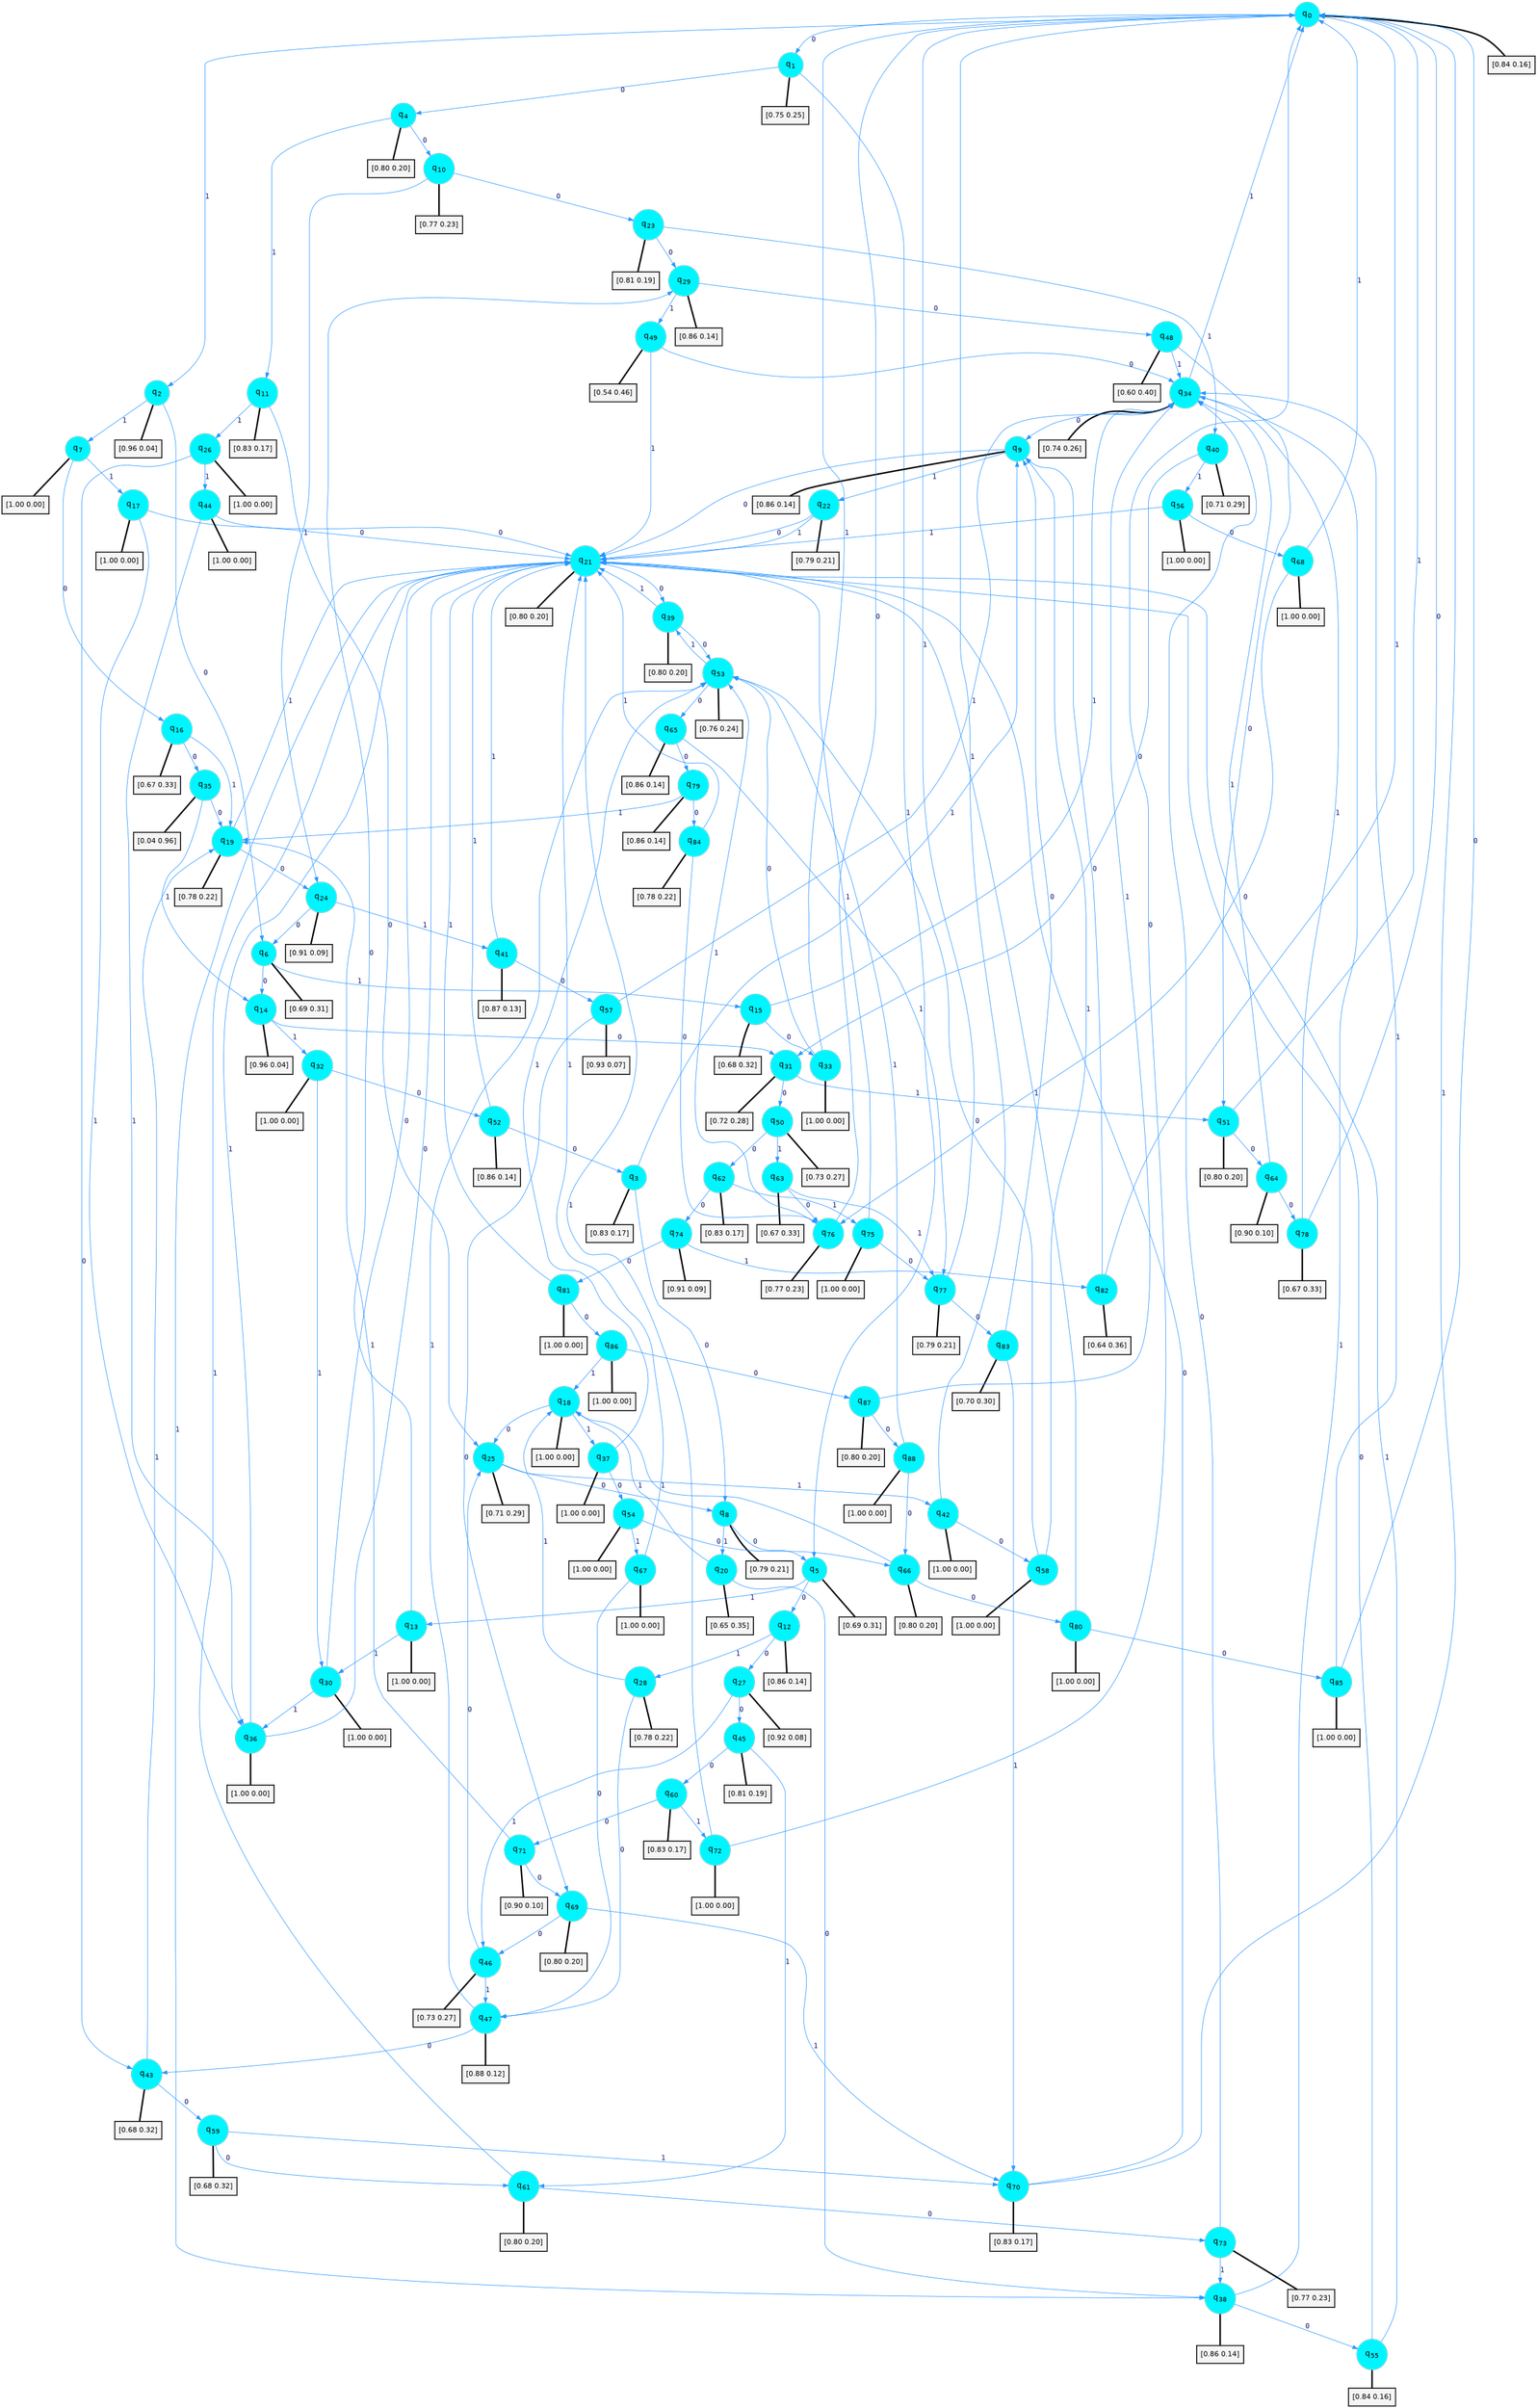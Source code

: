 digraph G {
graph [
bgcolor=transparent, dpi=300, rankdir=TD, size="40,25"];
node [
color=gray, fillcolor=turquoise1, fontcolor=black, fontname=Helvetica, fontsize=16, fontweight=bold, shape=circle, style=filled];
edge [
arrowsize=1, color=dodgerblue1, fontcolor=midnightblue, fontname=courier, fontweight=bold, penwidth=1, style=solid, weight=20];
0[label=<q<SUB>0</SUB>>];
1[label=<q<SUB>1</SUB>>];
2[label=<q<SUB>2</SUB>>];
3[label=<q<SUB>3</SUB>>];
4[label=<q<SUB>4</SUB>>];
5[label=<q<SUB>5</SUB>>];
6[label=<q<SUB>6</SUB>>];
7[label=<q<SUB>7</SUB>>];
8[label=<q<SUB>8</SUB>>];
9[label=<q<SUB>9</SUB>>];
10[label=<q<SUB>10</SUB>>];
11[label=<q<SUB>11</SUB>>];
12[label=<q<SUB>12</SUB>>];
13[label=<q<SUB>13</SUB>>];
14[label=<q<SUB>14</SUB>>];
15[label=<q<SUB>15</SUB>>];
16[label=<q<SUB>16</SUB>>];
17[label=<q<SUB>17</SUB>>];
18[label=<q<SUB>18</SUB>>];
19[label=<q<SUB>19</SUB>>];
20[label=<q<SUB>20</SUB>>];
21[label=<q<SUB>21</SUB>>];
22[label=<q<SUB>22</SUB>>];
23[label=<q<SUB>23</SUB>>];
24[label=<q<SUB>24</SUB>>];
25[label=<q<SUB>25</SUB>>];
26[label=<q<SUB>26</SUB>>];
27[label=<q<SUB>27</SUB>>];
28[label=<q<SUB>28</SUB>>];
29[label=<q<SUB>29</SUB>>];
30[label=<q<SUB>30</SUB>>];
31[label=<q<SUB>31</SUB>>];
32[label=<q<SUB>32</SUB>>];
33[label=<q<SUB>33</SUB>>];
34[label=<q<SUB>34</SUB>>];
35[label=<q<SUB>35</SUB>>];
36[label=<q<SUB>36</SUB>>];
37[label=<q<SUB>37</SUB>>];
38[label=<q<SUB>38</SUB>>];
39[label=<q<SUB>39</SUB>>];
40[label=<q<SUB>40</SUB>>];
41[label=<q<SUB>41</SUB>>];
42[label=<q<SUB>42</SUB>>];
43[label=<q<SUB>43</SUB>>];
44[label=<q<SUB>44</SUB>>];
45[label=<q<SUB>45</SUB>>];
46[label=<q<SUB>46</SUB>>];
47[label=<q<SUB>47</SUB>>];
48[label=<q<SUB>48</SUB>>];
49[label=<q<SUB>49</SUB>>];
50[label=<q<SUB>50</SUB>>];
51[label=<q<SUB>51</SUB>>];
52[label=<q<SUB>52</SUB>>];
53[label=<q<SUB>53</SUB>>];
54[label=<q<SUB>54</SUB>>];
55[label=<q<SUB>55</SUB>>];
56[label=<q<SUB>56</SUB>>];
57[label=<q<SUB>57</SUB>>];
58[label=<q<SUB>58</SUB>>];
59[label=<q<SUB>59</SUB>>];
60[label=<q<SUB>60</SUB>>];
61[label=<q<SUB>61</SUB>>];
62[label=<q<SUB>62</SUB>>];
63[label=<q<SUB>63</SUB>>];
64[label=<q<SUB>64</SUB>>];
65[label=<q<SUB>65</SUB>>];
66[label=<q<SUB>66</SUB>>];
67[label=<q<SUB>67</SUB>>];
68[label=<q<SUB>68</SUB>>];
69[label=<q<SUB>69</SUB>>];
70[label=<q<SUB>70</SUB>>];
71[label=<q<SUB>71</SUB>>];
72[label=<q<SUB>72</SUB>>];
73[label=<q<SUB>73</SUB>>];
74[label=<q<SUB>74</SUB>>];
75[label=<q<SUB>75</SUB>>];
76[label=<q<SUB>76</SUB>>];
77[label=<q<SUB>77</SUB>>];
78[label=<q<SUB>78</SUB>>];
79[label=<q<SUB>79</SUB>>];
80[label=<q<SUB>80</SUB>>];
81[label=<q<SUB>81</SUB>>];
82[label=<q<SUB>82</SUB>>];
83[label=<q<SUB>83</SUB>>];
84[label=<q<SUB>84</SUB>>];
85[label=<q<SUB>85</SUB>>];
86[label=<q<SUB>86</SUB>>];
87[label=<q<SUB>87</SUB>>];
88[label=<q<SUB>88</SUB>>];
89[label="[0.84 0.16]", shape=box,fontcolor=black, fontname=Helvetica, fontsize=14, penwidth=2, fillcolor=whitesmoke,color=black];
90[label="[0.75 0.25]", shape=box,fontcolor=black, fontname=Helvetica, fontsize=14, penwidth=2, fillcolor=whitesmoke,color=black];
91[label="[0.96 0.04]", shape=box,fontcolor=black, fontname=Helvetica, fontsize=14, penwidth=2, fillcolor=whitesmoke,color=black];
92[label="[0.83 0.17]", shape=box,fontcolor=black, fontname=Helvetica, fontsize=14, penwidth=2, fillcolor=whitesmoke,color=black];
93[label="[0.80 0.20]", shape=box,fontcolor=black, fontname=Helvetica, fontsize=14, penwidth=2, fillcolor=whitesmoke,color=black];
94[label="[0.69 0.31]", shape=box,fontcolor=black, fontname=Helvetica, fontsize=14, penwidth=2, fillcolor=whitesmoke,color=black];
95[label="[0.69 0.31]", shape=box,fontcolor=black, fontname=Helvetica, fontsize=14, penwidth=2, fillcolor=whitesmoke,color=black];
96[label="[1.00 0.00]", shape=box,fontcolor=black, fontname=Helvetica, fontsize=14, penwidth=2, fillcolor=whitesmoke,color=black];
97[label="[0.79 0.21]", shape=box,fontcolor=black, fontname=Helvetica, fontsize=14, penwidth=2, fillcolor=whitesmoke,color=black];
98[label="[0.86 0.14]", shape=box,fontcolor=black, fontname=Helvetica, fontsize=14, penwidth=2, fillcolor=whitesmoke,color=black];
99[label="[0.77 0.23]", shape=box,fontcolor=black, fontname=Helvetica, fontsize=14, penwidth=2, fillcolor=whitesmoke,color=black];
100[label="[0.83 0.17]", shape=box,fontcolor=black, fontname=Helvetica, fontsize=14, penwidth=2, fillcolor=whitesmoke,color=black];
101[label="[0.86 0.14]", shape=box,fontcolor=black, fontname=Helvetica, fontsize=14, penwidth=2, fillcolor=whitesmoke,color=black];
102[label="[1.00 0.00]", shape=box,fontcolor=black, fontname=Helvetica, fontsize=14, penwidth=2, fillcolor=whitesmoke,color=black];
103[label="[0.96 0.04]", shape=box,fontcolor=black, fontname=Helvetica, fontsize=14, penwidth=2, fillcolor=whitesmoke,color=black];
104[label="[0.68 0.32]", shape=box,fontcolor=black, fontname=Helvetica, fontsize=14, penwidth=2, fillcolor=whitesmoke,color=black];
105[label="[0.67 0.33]", shape=box,fontcolor=black, fontname=Helvetica, fontsize=14, penwidth=2, fillcolor=whitesmoke,color=black];
106[label="[1.00 0.00]", shape=box,fontcolor=black, fontname=Helvetica, fontsize=14, penwidth=2, fillcolor=whitesmoke,color=black];
107[label="[1.00 0.00]", shape=box,fontcolor=black, fontname=Helvetica, fontsize=14, penwidth=2, fillcolor=whitesmoke,color=black];
108[label="[0.78 0.22]", shape=box,fontcolor=black, fontname=Helvetica, fontsize=14, penwidth=2, fillcolor=whitesmoke,color=black];
109[label="[0.65 0.35]", shape=box,fontcolor=black, fontname=Helvetica, fontsize=14, penwidth=2, fillcolor=whitesmoke,color=black];
110[label="[0.80 0.20]", shape=box,fontcolor=black, fontname=Helvetica, fontsize=14, penwidth=2, fillcolor=whitesmoke,color=black];
111[label="[0.79 0.21]", shape=box,fontcolor=black, fontname=Helvetica, fontsize=14, penwidth=2, fillcolor=whitesmoke,color=black];
112[label="[0.81 0.19]", shape=box,fontcolor=black, fontname=Helvetica, fontsize=14, penwidth=2, fillcolor=whitesmoke,color=black];
113[label="[0.91 0.09]", shape=box,fontcolor=black, fontname=Helvetica, fontsize=14, penwidth=2, fillcolor=whitesmoke,color=black];
114[label="[0.71 0.29]", shape=box,fontcolor=black, fontname=Helvetica, fontsize=14, penwidth=2, fillcolor=whitesmoke,color=black];
115[label="[1.00 0.00]", shape=box,fontcolor=black, fontname=Helvetica, fontsize=14, penwidth=2, fillcolor=whitesmoke,color=black];
116[label="[0.92 0.08]", shape=box,fontcolor=black, fontname=Helvetica, fontsize=14, penwidth=2, fillcolor=whitesmoke,color=black];
117[label="[0.78 0.22]", shape=box,fontcolor=black, fontname=Helvetica, fontsize=14, penwidth=2, fillcolor=whitesmoke,color=black];
118[label="[0.86 0.14]", shape=box,fontcolor=black, fontname=Helvetica, fontsize=14, penwidth=2, fillcolor=whitesmoke,color=black];
119[label="[1.00 0.00]", shape=box,fontcolor=black, fontname=Helvetica, fontsize=14, penwidth=2, fillcolor=whitesmoke,color=black];
120[label="[0.72 0.28]", shape=box,fontcolor=black, fontname=Helvetica, fontsize=14, penwidth=2, fillcolor=whitesmoke,color=black];
121[label="[1.00 0.00]", shape=box,fontcolor=black, fontname=Helvetica, fontsize=14, penwidth=2, fillcolor=whitesmoke,color=black];
122[label="[1.00 0.00]", shape=box,fontcolor=black, fontname=Helvetica, fontsize=14, penwidth=2, fillcolor=whitesmoke,color=black];
123[label="[0.74 0.26]", shape=box,fontcolor=black, fontname=Helvetica, fontsize=14, penwidth=2, fillcolor=whitesmoke,color=black];
124[label="[0.04 0.96]", shape=box,fontcolor=black, fontname=Helvetica, fontsize=14, penwidth=2, fillcolor=whitesmoke,color=black];
125[label="[1.00 0.00]", shape=box,fontcolor=black, fontname=Helvetica, fontsize=14, penwidth=2, fillcolor=whitesmoke,color=black];
126[label="[1.00 0.00]", shape=box,fontcolor=black, fontname=Helvetica, fontsize=14, penwidth=2, fillcolor=whitesmoke,color=black];
127[label="[0.86 0.14]", shape=box,fontcolor=black, fontname=Helvetica, fontsize=14, penwidth=2, fillcolor=whitesmoke,color=black];
128[label="[0.80 0.20]", shape=box,fontcolor=black, fontname=Helvetica, fontsize=14, penwidth=2, fillcolor=whitesmoke,color=black];
129[label="[0.71 0.29]", shape=box,fontcolor=black, fontname=Helvetica, fontsize=14, penwidth=2, fillcolor=whitesmoke,color=black];
130[label="[0.87 0.13]", shape=box,fontcolor=black, fontname=Helvetica, fontsize=14, penwidth=2, fillcolor=whitesmoke,color=black];
131[label="[1.00 0.00]", shape=box,fontcolor=black, fontname=Helvetica, fontsize=14, penwidth=2, fillcolor=whitesmoke,color=black];
132[label="[0.68 0.32]", shape=box,fontcolor=black, fontname=Helvetica, fontsize=14, penwidth=2, fillcolor=whitesmoke,color=black];
133[label="[1.00 0.00]", shape=box,fontcolor=black, fontname=Helvetica, fontsize=14, penwidth=2, fillcolor=whitesmoke,color=black];
134[label="[0.81 0.19]", shape=box,fontcolor=black, fontname=Helvetica, fontsize=14, penwidth=2, fillcolor=whitesmoke,color=black];
135[label="[0.73 0.27]", shape=box,fontcolor=black, fontname=Helvetica, fontsize=14, penwidth=2, fillcolor=whitesmoke,color=black];
136[label="[0.88 0.12]", shape=box,fontcolor=black, fontname=Helvetica, fontsize=14, penwidth=2, fillcolor=whitesmoke,color=black];
137[label="[0.60 0.40]", shape=box,fontcolor=black, fontname=Helvetica, fontsize=14, penwidth=2, fillcolor=whitesmoke,color=black];
138[label="[0.54 0.46]", shape=box,fontcolor=black, fontname=Helvetica, fontsize=14, penwidth=2, fillcolor=whitesmoke,color=black];
139[label="[0.73 0.27]", shape=box,fontcolor=black, fontname=Helvetica, fontsize=14, penwidth=2, fillcolor=whitesmoke,color=black];
140[label="[0.80 0.20]", shape=box,fontcolor=black, fontname=Helvetica, fontsize=14, penwidth=2, fillcolor=whitesmoke,color=black];
141[label="[0.86 0.14]", shape=box,fontcolor=black, fontname=Helvetica, fontsize=14, penwidth=2, fillcolor=whitesmoke,color=black];
142[label="[0.76 0.24]", shape=box,fontcolor=black, fontname=Helvetica, fontsize=14, penwidth=2, fillcolor=whitesmoke,color=black];
143[label="[1.00 0.00]", shape=box,fontcolor=black, fontname=Helvetica, fontsize=14, penwidth=2, fillcolor=whitesmoke,color=black];
144[label="[0.84 0.16]", shape=box,fontcolor=black, fontname=Helvetica, fontsize=14, penwidth=2, fillcolor=whitesmoke,color=black];
145[label="[1.00 0.00]", shape=box,fontcolor=black, fontname=Helvetica, fontsize=14, penwidth=2, fillcolor=whitesmoke,color=black];
146[label="[0.93 0.07]", shape=box,fontcolor=black, fontname=Helvetica, fontsize=14, penwidth=2, fillcolor=whitesmoke,color=black];
147[label="[1.00 0.00]", shape=box,fontcolor=black, fontname=Helvetica, fontsize=14, penwidth=2, fillcolor=whitesmoke,color=black];
148[label="[0.68 0.32]", shape=box,fontcolor=black, fontname=Helvetica, fontsize=14, penwidth=2, fillcolor=whitesmoke,color=black];
149[label="[0.83 0.17]", shape=box,fontcolor=black, fontname=Helvetica, fontsize=14, penwidth=2, fillcolor=whitesmoke,color=black];
150[label="[0.80 0.20]", shape=box,fontcolor=black, fontname=Helvetica, fontsize=14, penwidth=2, fillcolor=whitesmoke,color=black];
151[label="[0.83 0.17]", shape=box,fontcolor=black, fontname=Helvetica, fontsize=14, penwidth=2, fillcolor=whitesmoke,color=black];
152[label="[0.67 0.33]", shape=box,fontcolor=black, fontname=Helvetica, fontsize=14, penwidth=2, fillcolor=whitesmoke,color=black];
153[label="[0.90 0.10]", shape=box,fontcolor=black, fontname=Helvetica, fontsize=14, penwidth=2, fillcolor=whitesmoke,color=black];
154[label="[0.86 0.14]", shape=box,fontcolor=black, fontname=Helvetica, fontsize=14, penwidth=2, fillcolor=whitesmoke,color=black];
155[label="[0.80 0.20]", shape=box,fontcolor=black, fontname=Helvetica, fontsize=14, penwidth=2, fillcolor=whitesmoke,color=black];
156[label="[1.00 0.00]", shape=box,fontcolor=black, fontname=Helvetica, fontsize=14, penwidth=2, fillcolor=whitesmoke,color=black];
157[label="[1.00 0.00]", shape=box,fontcolor=black, fontname=Helvetica, fontsize=14, penwidth=2, fillcolor=whitesmoke,color=black];
158[label="[0.80 0.20]", shape=box,fontcolor=black, fontname=Helvetica, fontsize=14, penwidth=2, fillcolor=whitesmoke,color=black];
159[label="[0.83 0.17]", shape=box,fontcolor=black, fontname=Helvetica, fontsize=14, penwidth=2, fillcolor=whitesmoke,color=black];
160[label="[0.90 0.10]", shape=box,fontcolor=black, fontname=Helvetica, fontsize=14, penwidth=2, fillcolor=whitesmoke,color=black];
161[label="[1.00 0.00]", shape=box,fontcolor=black, fontname=Helvetica, fontsize=14, penwidth=2, fillcolor=whitesmoke,color=black];
162[label="[0.77 0.23]", shape=box,fontcolor=black, fontname=Helvetica, fontsize=14, penwidth=2, fillcolor=whitesmoke,color=black];
163[label="[0.91 0.09]", shape=box,fontcolor=black, fontname=Helvetica, fontsize=14, penwidth=2, fillcolor=whitesmoke,color=black];
164[label="[1.00 0.00]", shape=box,fontcolor=black, fontname=Helvetica, fontsize=14, penwidth=2, fillcolor=whitesmoke,color=black];
165[label="[0.77 0.23]", shape=box,fontcolor=black, fontname=Helvetica, fontsize=14, penwidth=2, fillcolor=whitesmoke,color=black];
166[label="[0.79 0.21]", shape=box,fontcolor=black, fontname=Helvetica, fontsize=14, penwidth=2, fillcolor=whitesmoke,color=black];
167[label="[0.67 0.33]", shape=box,fontcolor=black, fontname=Helvetica, fontsize=14, penwidth=2, fillcolor=whitesmoke,color=black];
168[label="[0.86 0.14]", shape=box,fontcolor=black, fontname=Helvetica, fontsize=14, penwidth=2, fillcolor=whitesmoke,color=black];
169[label="[1.00 0.00]", shape=box,fontcolor=black, fontname=Helvetica, fontsize=14, penwidth=2, fillcolor=whitesmoke,color=black];
170[label="[1.00 0.00]", shape=box,fontcolor=black, fontname=Helvetica, fontsize=14, penwidth=2, fillcolor=whitesmoke,color=black];
171[label="[0.64 0.36]", shape=box,fontcolor=black, fontname=Helvetica, fontsize=14, penwidth=2, fillcolor=whitesmoke,color=black];
172[label="[0.70 0.30]", shape=box,fontcolor=black, fontname=Helvetica, fontsize=14, penwidth=2, fillcolor=whitesmoke,color=black];
173[label="[0.78 0.22]", shape=box,fontcolor=black, fontname=Helvetica, fontsize=14, penwidth=2, fillcolor=whitesmoke,color=black];
174[label="[1.00 0.00]", shape=box,fontcolor=black, fontname=Helvetica, fontsize=14, penwidth=2, fillcolor=whitesmoke,color=black];
175[label="[1.00 0.00]", shape=box,fontcolor=black, fontname=Helvetica, fontsize=14, penwidth=2, fillcolor=whitesmoke,color=black];
176[label="[0.80 0.20]", shape=box,fontcolor=black, fontname=Helvetica, fontsize=14, penwidth=2, fillcolor=whitesmoke,color=black];
177[label="[1.00 0.00]", shape=box,fontcolor=black, fontname=Helvetica, fontsize=14, penwidth=2, fillcolor=whitesmoke,color=black];
0->1 [label=0];
0->2 [label=1];
0->89 [arrowhead=none, penwidth=3,color=black];
1->4 [label=0];
1->5 [label=1];
1->90 [arrowhead=none, penwidth=3,color=black];
2->6 [label=0];
2->7 [label=1];
2->91 [arrowhead=none, penwidth=3,color=black];
3->8 [label=0];
3->9 [label=1];
3->92 [arrowhead=none, penwidth=3,color=black];
4->10 [label=0];
4->11 [label=1];
4->93 [arrowhead=none, penwidth=3,color=black];
5->12 [label=0];
5->13 [label=1];
5->94 [arrowhead=none, penwidth=3,color=black];
6->14 [label=0];
6->15 [label=1];
6->95 [arrowhead=none, penwidth=3,color=black];
7->16 [label=0];
7->17 [label=1];
7->96 [arrowhead=none, penwidth=3,color=black];
8->5 [label=0];
8->20 [label=1];
8->97 [arrowhead=none, penwidth=3,color=black];
9->21 [label=0];
9->22 [label=1];
9->98 [arrowhead=none, penwidth=3,color=black];
10->23 [label=0];
10->24 [label=1];
10->99 [arrowhead=none, penwidth=3,color=black];
11->25 [label=0];
11->26 [label=1];
11->100 [arrowhead=none, penwidth=3,color=black];
12->27 [label=0];
12->28 [label=1];
12->101 [arrowhead=none, penwidth=3,color=black];
13->29 [label=0];
13->30 [label=1];
13->102 [arrowhead=none, penwidth=3,color=black];
14->31 [label=0];
14->32 [label=1];
14->103 [arrowhead=none, penwidth=3,color=black];
15->33 [label=0];
15->34 [label=1];
15->104 [arrowhead=none, penwidth=3,color=black];
16->35 [label=0];
16->19 [label=1];
16->105 [arrowhead=none, penwidth=3,color=black];
17->21 [label=0];
17->36 [label=1];
17->106 [arrowhead=none, penwidth=3,color=black];
18->25 [label=0];
18->37 [label=1];
18->107 [arrowhead=none, penwidth=3,color=black];
19->24 [label=0];
19->21 [label=1];
19->108 [arrowhead=none, penwidth=3,color=black];
20->38 [label=0];
20->18 [label=1];
20->109 [arrowhead=none, penwidth=3,color=black];
21->39 [label=0];
21->38 [label=1];
21->110 [arrowhead=none, penwidth=3,color=black];
22->21 [label=0];
22->21 [label=1];
22->111 [arrowhead=none, penwidth=3,color=black];
23->29 [label=0];
23->40 [label=1];
23->112 [arrowhead=none, penwidth=3,color=black];
24->6 [label=0];
24->41 [label=1];
24->113 [arrowhead=none, penwidth=3,color=black];
25->8 [label=0];
25->42 [label=1];
25->114 [arrowhead=none, penwidth=3,color=black];
26->43 [label=0];
26->44 [label=1];
26->115 [arrowhead=none, penwidth=3,color=black];
27->45 [label=0];
27->46 [label=1];
27->116 [arrowhead=none, penwidth=3,color=black];
28->47 [label=0];
28->18 [label=1];
28->117 [arrowhead=none, penwidth=3,color=black];
29->48 [label=0];
29->49 [label=1];
29->118 [arrowhead=none, penwidth=3,color=black];
30->21 [label=0];
30->36 [label=1];
30->119 [arrowhead=none, penwidth=3,color=black];
31->50 [label=0];
31->51 [label=1];
31->120 [arrowhead=none, penwidth=3,color=black];
32->52 [label=0];
32->30 [label=1];
32->121 [arrowhead=none, penwidth=3,color=black];
33->53 [label=0];
33->0 [label=1];
33->122 [arrowhead=none, penwidth=3,color=black];
34->9 [label=0];
34->0 [label=1];
34->123 [arrowhead=none, penwidth=3,color=black];
35->19 [label=0];
35->14 [label=1];
35->124 [arrowhead=none, penwidth=3,color=black];
36->21 [label=0];
36->21 [label=1];
36->125 [arrowhead=none, penwidth=3,color=black];
37->54 [label=0];
37->53 [label=1];
37->126 [arrowhead=none, penwidth=3,color=black];
38->55 [label=0];
38->34 [label=1];
38->127 [arrowhead=none, penwidth=3,color=black];
39->53 [label=0];
39->21 [label=1];
39->128 [arrowhead=none, penwidth=3,color=black];
40->31 [label=0];
40->56 [label=1];
40->129 [arrowhead=none, penwidth=3,color=black];
41->57 [label=0];
41->21 [label=1];
41->130 [arrowhead=none, penwidth=3,color=black];
42->58 [label=0];
42->0 [label=1];
42->131 [arrowhead=none, penwidth=3,color=black];
43->59 [label=0];
43->19 [label=1];
43->132 [arrowhead=none, penwidth=3,color=black];
44->21 [label=0];
44->36 [label=1];
44->133 [arrowhead=none, penwidth=3,color=black];
45->60 [label=0];
45->61 [label=1];
45->134 [arrowhead=none, penwidth=3,color=black];
46->25 [label=0];
46->47 [label=1];
46->135 [arrowhead=none, penwidth=3,color=black];
47->43 [label=0];
47->53 [label=1];
47->136 [arrowhead=none, penwidth=3,color=black];
48->51 [label=0];
48->34 [label=1];
48->137 [arrowhead=none, penwidth=3,color=black];
49->34 [label=0];
49->21 [label=1];
49->138 [arrowhead=none, penwidth=3,color=black];
50->62 [label=0];
50->63 [label=1];
50->139 [arrowhead=none, penwidth=3,color=black];
51->64 [label=0];
51->0 [label=1];
51->140 [arrowhead=none, penwidth=3,color=black];
52->3 [label=0];
52->21 [label=1];
52->141 [arrowhead=none, penwidth=3,color=black];
53->65 [label=0];
53->39 [label=1];
53->142 [arrowhead=none, penwidth=3,color=black];
54->66 [label=0];
54->67 [label=1];
54->143 [arrowhead=none, penwidth=3,color=black];
55->21 [label=0];
55->21 [label=1];
55->144 [arrowhead=none, penwidth=3,color=black];
56->68 [label=0];
56->21 [label=1];
56->145 [arrowhead=none, penwidth=3,color=black];
57->69 [label=0];
57->34 [label=1];
57->146 [arrowhead=none, penwidth=3,color=black];
58->53 [label=0];
58->9 [label=1];
58->147 [arrowhead=none, penwidth=3,color=black];
59->61 [label=0];
59->70 [label=1];
59->148 [arrowhead=none, penwidth=3,color=black];
60->71 [label=0];
60->72 [label=1];
60->149 [arrowhead=none, penwidth=3,color=black];
61->73 [label=0];
61->21 [label=1];
61->150 [arrowhead=none, penwidth=3,color=black];
62->74 [label=0];
62->75 [label=1];
62->151 [arrowhead=none, penwidth=3,color=black];
63->76 [label=0];
63->77 [label=1];
63->152 [arrowhead=none, penwidth=3,color=black];
64->78 [label=0];
64->34 [label=1];
64->153 [arrowhead=none, penwidth=3,color=black];
65->79 [label=0];
65->77 [label=1];
65->154 [arrowhead=none, penwidth=3,color=black];
66->80 [label=0];
66->18 [label=1];
66->155 [arrowhead=none, penwidth=3,color=black];
67->47 [label=0];
67->21 [label=1];
67->156 [arrowhead=none, penwidth=3,color=black];
68->76 [label=0];
68->0 [label=1];
68->157 [arrowhead=none, penwidth=3,color=black];
69->46 [label=0];
69->70 [label=1];
69->158 [arrowhead=none, penwidth=3,color=black];
70->21 [label=0];
70->0 [label=1];
70->159 [arrowhead=none, penwidth=3,color=black];
71->69 [label=0];
71->19 [label=1];
71->160 [arrowhead=none, penwidth=3,color=black];
72->0 [label=0];
72->21 [label=1];
72->161 [arrowhead=none, penwidth=3,color=black];
73->34 [label=0];
73->38 [label=1];
73->162 [arrowhead=none, penwidth=3,color=black];
74->81 [label=0];
74->82 [label=1];
74->163 [arrowhead=none, penwidth=3,color=black];
75->77 [label=0];
75->21 [label=1];
75->164 [arrowhead=none, penwidth=3,color=black];
76->0 [label=0];
76->53 [label=1];
76->165 [arrowhead=none, penwidth=3,color=black];
77->83 [label=0];
77->0 [label=1];
77->166 [arrowhead=none, penwidth=3,color=black];
78->0 [label=0];
78->34 [label=1];
78->167 [arrowhead=none, penwidth=3,color=black];
79->84 [label=0];
79->19 [label=1];
79->168 [arrowhead=none, penwidth=3,color=black];
80->85 [label=0];
80->21 [label=1];
80->169 [arrowhead=none, penwidth=3,color=black];
81->86 [label=0];
81->21 [label=1];
81->170 [arrowhead=none, penwidth=3,color=black];
82->9 [label=0];
82->0 [label=1];
82->171 [arrowhead=none, penwidth=3,color=black];
83->9 [label=0];
83->70 [label=1];
83->172 [arrowhead=none, penwidth=3,color=black];
84->76 [label=0];
84->21 [label=1];
84->173 [arrowhead=none, penwidth=3,color=black];
85->0 [label=0];
85->34 [label=1];
85->174 [arrowhead=none, penwidth=3,color=black];
86->87 [label=0];
86->18 [label=1];
86->175 [arrowhead=none, penwidth=3,color=black];
87->88 [label=0];
87->34 [label=1];
87->176 [arrowhead=none, penwidth=3,color=black];
88->66 [label=0];
88->53 [label=1];
88->177 [arrowhead=none, penwidth=3,color=black];
}
